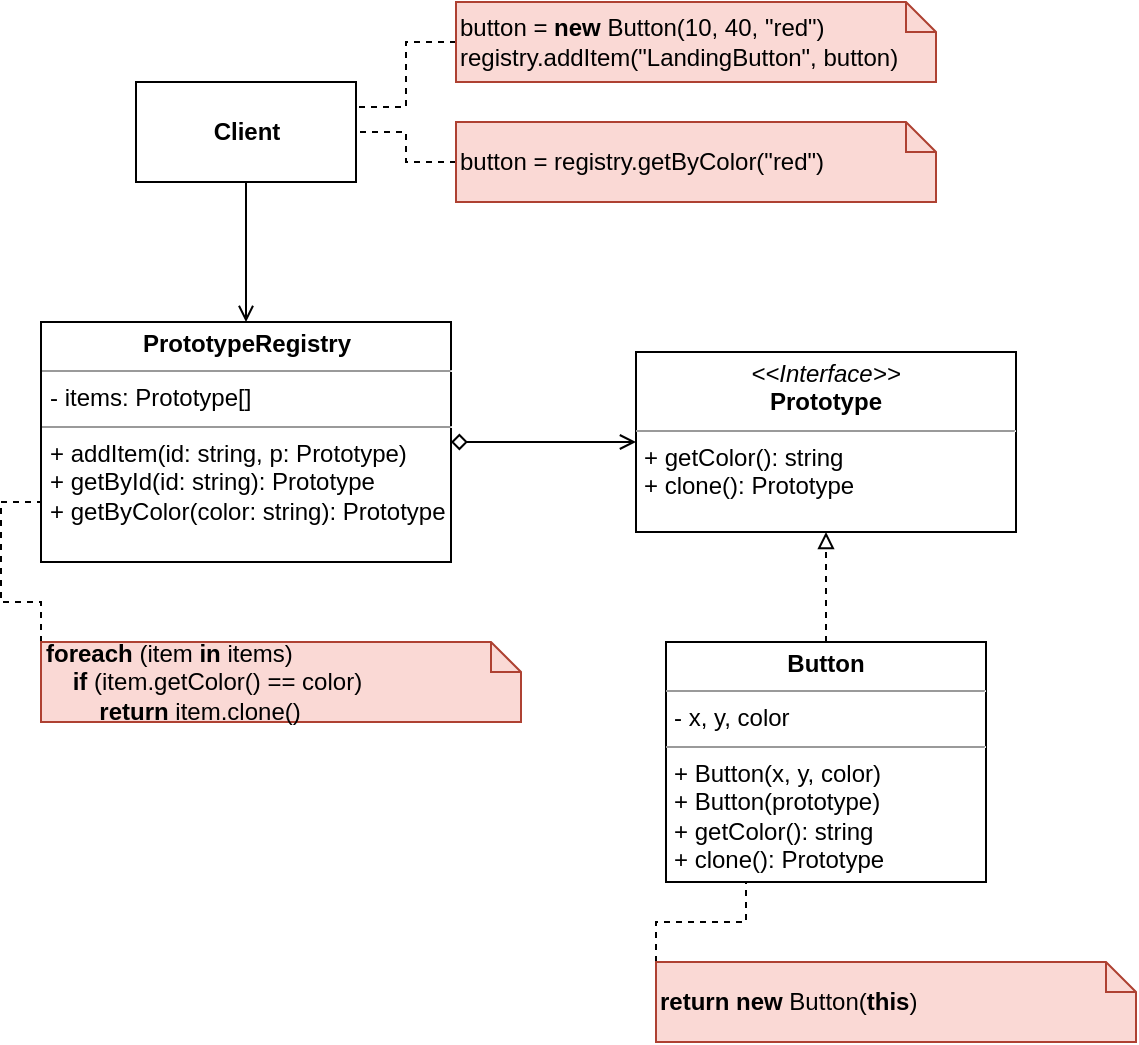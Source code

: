 <mxfile version="20.7.4" type="device"><diagram id="HftCL8Tm5gTUDAZs43Nh" name="Page-1"><mxGraphModel dx="714" dy="776" grid="1" gridSize="10" guides="1" tooltips="1" connect="1" arrows="1" fold="1" page="1" pageScale="1" pageWidth="827" pageHeight="1169" math="0" shadow="0"><root><mxCell id="0"/><mxCell id="1" parent="0"/><mxCell id="YnTy5F4dzzUP9mMxIs-J-10" style="edgeStyle=orthogonalEdgeStyle;rounded=0;orthogonalLoop=1;jettySize=auto;html=1;exitX=0.5;exitY=1;exitDx=0;exitDy=0;endArrow=open;endFill=0;" edge="1" parent="1" source="YnTy5F4dzzUP9mMxIs-J-1" target="YnTy5F4dzzUP9mMxIs-J-2"><mxGeometry relative="1" as="geometry"/></mxCell><mxCell id="YnTy5F4dzzUP9mMxIs-J-1" value="&lt;b&gt;Client&lt;/b&gt;" style="html=1;" vertex="1" parent="1"><mxGeometry x="120" y="160" width="110" height="50" as="geometry"/></mxCell><mxCell id="YnTy5F4dzzUP9mMxIs-J-11" style="edgeStyle=orthogonalEdgeStyle;rounded=0;orthogonalLoop=1;jettySize=auto;html=1;exitX=1;exitY=0.5;exitDx=0;exitDy=0;entryX=0;entryY=0.5;entryDx=0;entryDy=0;endArrow=open;endFill=0;startArrow=diamond;startFill=0;" edge="1" parent="1" source="YnTy5F4dzzUP9mMxIs-J-2" target="YnTy5F4dzzUP9mMxIs-J-3"><mxGeometry relative="1" as="geometry"/></mxCell><mxCell id="YnTy5F4dzzUP9mMxIs-J-2" value="&lt;p style=&quot;margin:0px;margin-top:4px;text-align:center;&quot;&gt;&lt;b&gt;PrototypeRegistry&lt;/b&gt;&lt;/p&gt;&lt;hr size=&quot;1&quot;&gt;&lt;p style=&quot;margin:0px;margin-left:4px;&quot;&gt;- items: Prototype[]&lt;/p&gt;&lt;hr size=&quot;1&quot;&gt;&lt;p style=&quot;margin:0px;margin-left:4px;&quot;&gt;+ addItem(id: string, p: Prototype)&lt;/p&gt;&lt;p style=&quot;margin:0px;margin-left:4px;&quot;&gt;+ getById(id: string): Prototype&lt;/p&gt;&lt;p style=&quot;margin:0px;margin-left:4px;&quot;&gt;+ getByColor(color: string): Prototype&lt;/p&gt;" style="verticalAlign=top;align=left;overflow=fill;fontSize=12;fontFamily=Helvetica;html=1;" vertex="1" parent="1"><mxGeometry x="72.5" y="280" width="205" height="120" as="geometry"/></mxCell><mxCell id="YnTy5F4dzzUP9mMxIs-J-3" value="&lt;p style=&quot;margin:0px;margin-top:4px;text-align:center;&quot;&gt;&lt;i&gt;&amp;lt;&amp;lt;Interface&amp;gt;&amp;gt;&lt;/i&gt;&lt;br&gt;&lt;b&gt;Prototype&lt;/b&gt;&lt;/p&gt;&lt;hr size=&quot;1&quot;&gt;&lt;p style=&quot;margin:0px;margin-left:4px;&quot;&gt;&lt;/p&gt;&lt;p style=&quot;margin:0px;margin-left:4px;&quot;&gt;+ getColor(): string&lt;br&gt;+ clone(): Prototype&lt;/p&gt;" style="verticalAlign=top;align=left;overflow=fill;fontSize=12;fontFamily=Helvetica;html=1;" vertex="1" parent="1"><mxGeometry x="370" y="295" width="190" height="90" as="geometry"/></mxCell><mxCell id="YnTy5F4dzzUP9mMxIs-J-12" style="edgeStyle=orthogonalEdgeStyle;rounded=0;orthogonalLoop=1;jettySize=auto;html=1;exitX=0.5;exitY=0;exitDx=0;exitDy=0;entryX=0.5;entryY=1;entryDx=0;entryDy=0;startArrow=none;startFill=0;endArrow=block;endFill=0;dashed=1;" edge="1" parent="1" source="YnTy5F4dzzUP9mMxIs-J-5" target="YnTy5F4dzzUP9mMxIs-J-3"><mxGeometry relative="1" as="geometry"/></mxCell><mxCell id="YnTy5F4dzzUP9mMxIs-J-5" value="&lt;p style=&quot;margin:0px;margin-top:4px;text-align:center;&quot;&gt;&lt;b&gt;Button&lt;/b&gt;&lt;/p&gt;&lt;hr size=&quot;1&quot;&gt;&lt;p style=&quot;margin:0px;margin-left:4px;&quot;&gt;- x, y, color&lt;/p&gt;&lt;hr size=&quot;1&quot;&gt;&lt;p style=&quot;margin:0px;margin-left:4px;&quot;&gt;+ Button(x, y, color)&lt;/p&gt;&lt;p style=&quot;margin:0px;margin-left:4px;&quot;&gt;+ Button(prototype)&lt;/p&gt;&lt;p style=&quot;margin:0px;margin-left:4px;&quot;&gt;+ getColor(): string&lt;/p&gt;&lt;p style=&quot;margin:0px;margin-left:4px;&quot;&gt;+ clone(): Prototype&lt;/p&gt;" style="verticalAlign=top;align=left;overflow=fill;fontSize=12;fontFamily=Helvetica;html=1;" vertex="1" parent="1"><mxGeometry x="385" y="440" width="160" height="120" as="geometry"/></mxCell><mxCell id="YnTy5F4dzzUP9mMxIs-J-13" style="edgeStyle=orthogonalEdgeStyle;rounded=0;orthogonalLoop=1;jettySize=auto;html=1;exitX=0;exitY=0.5;exitDx=0;exitDy=0;exitPerimeter=0;entryX=1;entryY=0.25;entryDx=0;entryDy=0;dashed=1;startArrow=none;startFill=0;endArrow=none;endFill=0;" edge="1" parent="1" source="YnTy5F4dzzUP9mMxIs-J-6" target="YnTy5F4dzzUP9mMxIs-J-1"><mxGeometry relative="1" as="geometry"/></mxCell><mxCell id="YnTy5F4dzzUP9mMxIs-J-6" value="button = &lt;b&gt;new&lt;/b&gt; Button(10, 40, &quot;red&quot;)&lt;br&gt;registry.addItem(&quot;LandingButton&quot;, button)" style="shape=note2;boundedLbl=1;whiteSpace=wrap;html=1;size=15;verticalAlign=middle;align=left;fillColor=#fad9d5;strokeColor=#ae4132;" vertex="1" parent="1"><mxGeometry x="280" y="120" width="240" height="40" as="geometry"/></mxCell><mxCell id="YnTy5F4dzzUP9mMxIs-J-17" style="edgeStyle=orthogonalEdgeStyle;rounded=0;orthogonalLoop=1;jettySize=auto;html=1;exitX=0;exitY=0;exitDx=0;exitDy=0;exitPerimeter=0;entryX=0.25;entryY=1;entryDx=0;entryDy=0;dashed=1;startArrow=none;startFill=0;endArrow=none;endFill=0;" edge="1" parent="1" source="YnTy5F4dzzUP9mMxIs-J-7" target="YnTy5F4dzzUP9mMxIs-J-5"><mxGeometry relative="1" as="geometry"/></mxCell><mxCell id="YnTy5F4dzzUP9mMxIs-J-7" value="&lt;b&gt;return new&lt;/b&gt; Button(&lt;b&gt;this&lt;/b&gt;)" style="shape=note2;boundedLbl=1;whiteSpace=wrap;html=1;size=15;verticalAlign=middle;align=left;fillColor=#fad9d5;strokeColor=#ae4132;" vertex="1" parent="1"><mxGeometry x="380" y="600" width="240" height="40" as="geometry"/></mxCell><mxCell id="YnTy5F4dzzUP9mMxIs-J-14" style="edgeStyle=orthogonalEdgeStyle;rounded=0;orthogonalLoop=1;jettySize=auto;html=1;exitX=0;exitY=0.5;exitDx=0;exitDy=0;exitPerimeter=0;entryX=1;entryY=0.5;entryDx=0;entryDy=0;dashed=1;startArrow=none;startFill=0;endArrow=none;endFill=0;" edge="1" parent="1" source="YnTy5F4dzzUP9mMxIs-J-8" target="YnTy5F4dzzUP9mMxIs-J-1"><mxGeometry relative="1" as="geometry"/></mxCell><mxCell id="YnTy5F4dzzUP9mMxIs-J-8" value="button = registry.getByColor(&quot;red&quot;)" style="shape=note2;boundedLbl=1;whiteSpace=wrap;html=1;size=15;verticalAlign=middle;align=left;fillColor=#fad9d5;strokeColor=#ae4132;" vertex="1" parent="1"><mxGeometry x="280" y="180" width="240" height="40" as="geometry"/></mxCell><mxCell id="YnTy5F4dzzUP9mMxIs-J-16" style="edgeStyle=orthogonalEdgeStyle;rounded=0;orthogonalLoop=1;jettySize=auto;html=1;exitX=0;exitY=0;exitDx=0;exitDy=0;exitPerimeter=0;entryX=0;entryY=0.75;entryDx=0;entryDy=0;dashed=1;startArrow=none;startFill=0;endArrow=none;endFill=0;" edge="1" parent="1" source="YnTy5F4dzzUP9mMxIs-J-9" target="YnTy5F4dzzUP9mMxIs-J-2"><mxGeometry relative="1" as="geometry"/></mxCell><mxCell id="YnTy5F4dzzUP9mMxIs-J-9" value="&lt;b&gt;foreach&lt;/b&gt; (item &lt;b&gt;in&lt;/b&gt; items)&lt;br&gt;&amp;nbsp; &amp;nbsp; &lt;b&gt;if&lt;/b&gt; (item.getColor() == color)&lt;br&gt;&amp;nbsp; &amp;nbsp; &amp;nbsp; &amp;nbsp; &lt;b&gt;return&lt;/b&gt; item.clone()" style="shape=note2;boundedLbl=1;whiteSpace=wrap;html=1;size=15;verticalAlign=middle;align=left;fillColor=#fad9d5;strokeColor=#ae4132;" vertex="1" parent="1"><mxGeometry x="72.5" y="440" width="240" height="40" as="geometry"/></mxCell></root></mxGraphModel></diagram></mxfile>